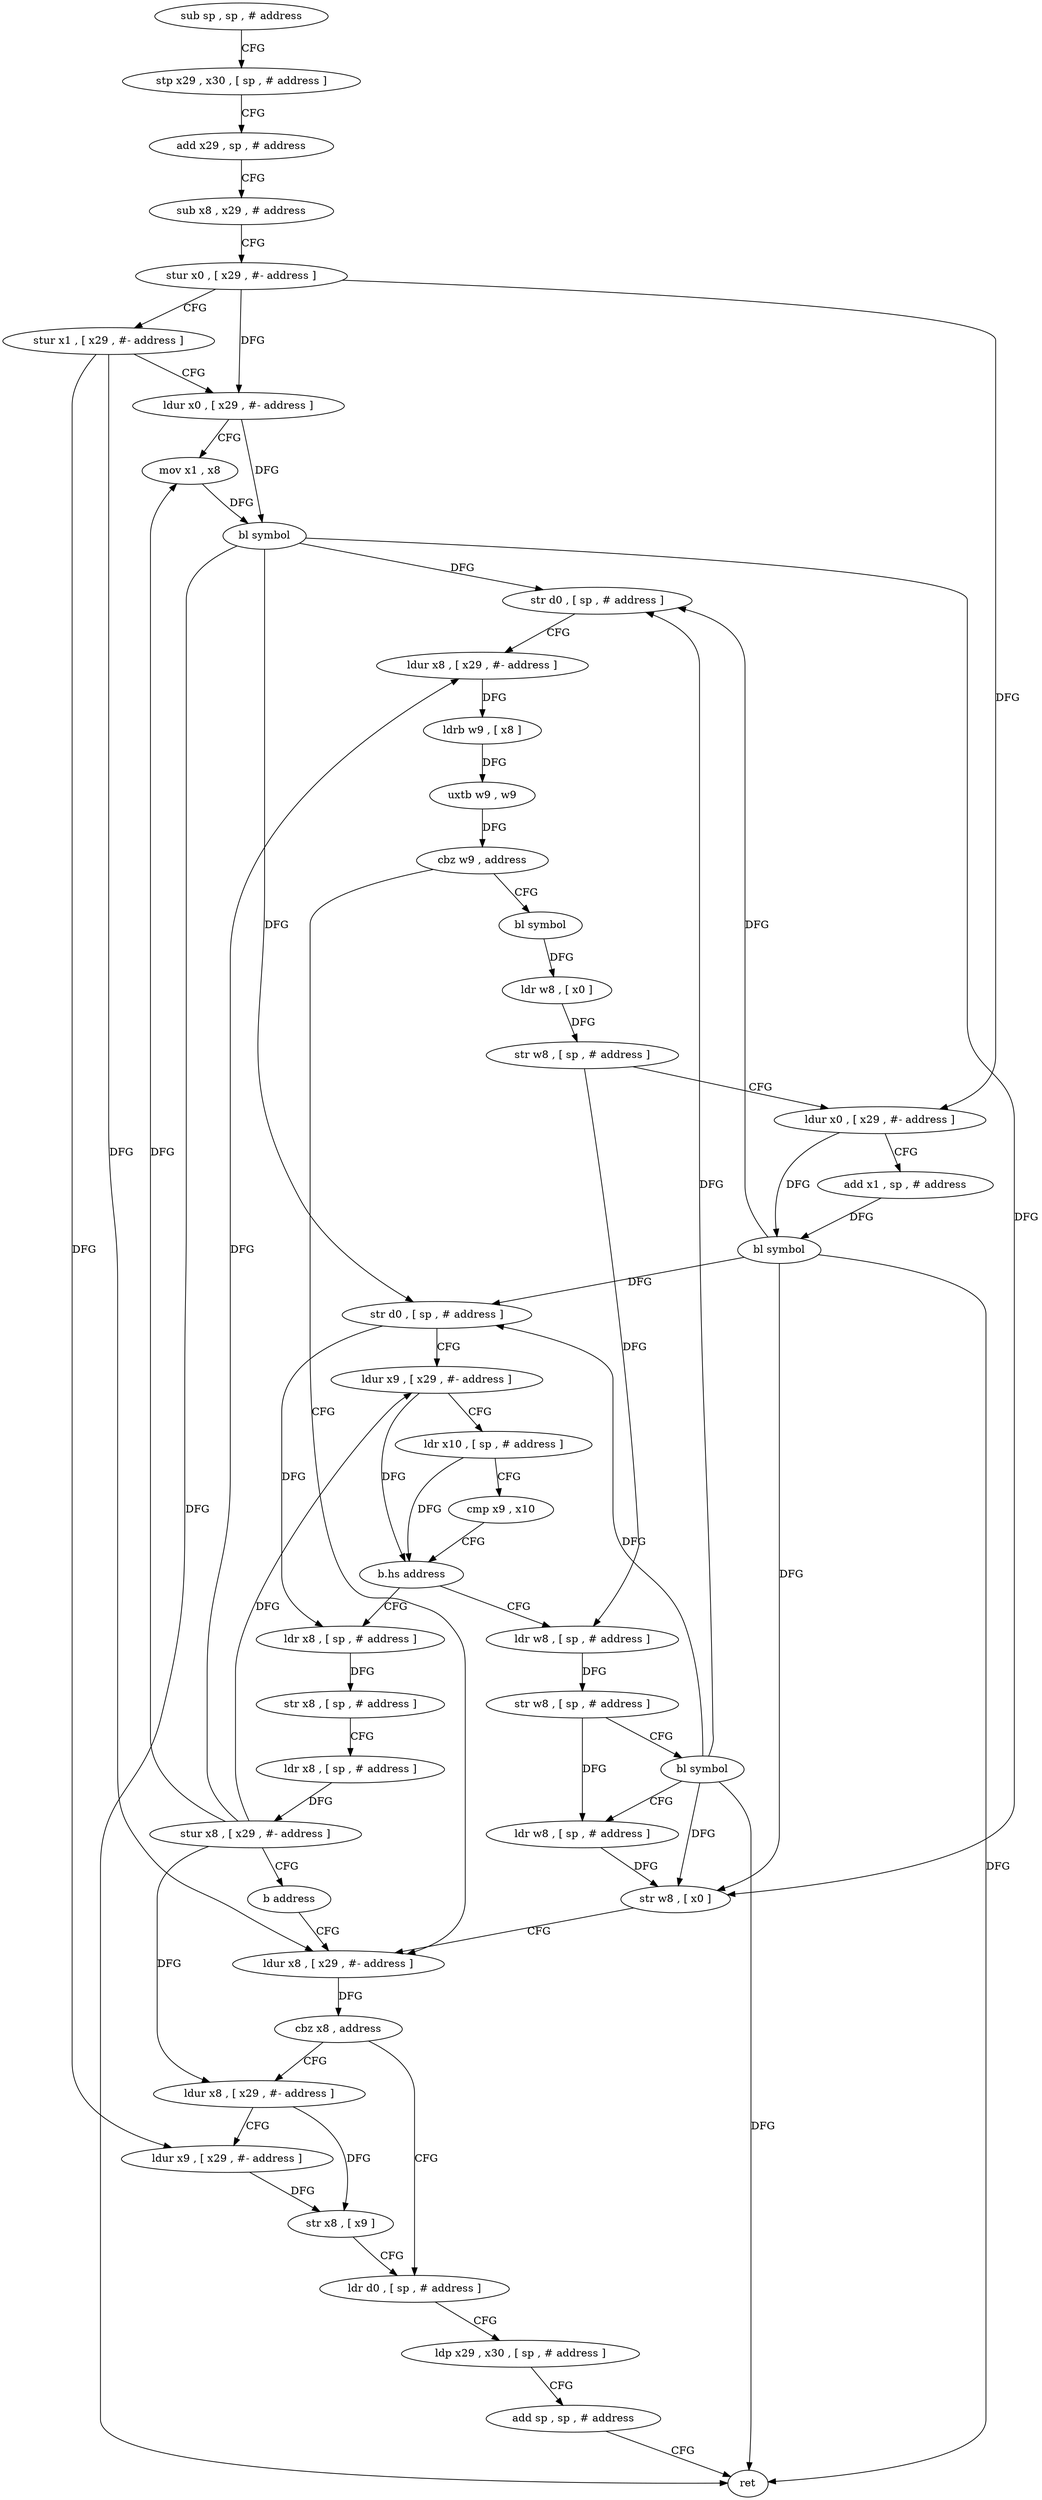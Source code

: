 digraph "func" {
"4201280" [label = "sub sp , sp , # address" ]
"4201284" [label = "stp x29 , x30 , [ sp , # address ]" ]
"4201288" [label = "add x29 , sp , # address" ]
"4201292" [label = "sub x8 , x29 , # address" ]
"4201296" [label = "stur x0 , [ x29 , #- address ]" ]
"4201300" [label = "stur x1 , [ x29 , #- address ]" ]
"4201304" [label = "ldur x0 , [ x29 , #- address ]" ]
"4201308" [label = "mov x1 , x8" ]
"4201312" [label = "bl symbol" ]
"4201316" [label = "str d0 , [ sp , # address ]" ]
"4201320" [label = "ldur x8 , [ x29 , #- address ]" ]
"4201324" [label = "ldrb w9 , [ x8 ]" ]
"4201328" [label = "uxtb w9 , w9" ]
"4201332" [label = "cbz w9 , address" ]
"4201420" [label = "ldur x8 , [ x29 , #- address ]" ]
"4201336" [label = "bl symbol" ]
"4201424" [label = "cbz x8 , address" ]
"4201440" [label = "ldr d0 , [ sp , # address ]" ]
"4201428" [label = "ldur x8 , [ x29 , #- address ]" ]
"4201340" [label = "ldr w8 , [ x0 ]" ]
"4201344" [label = "str w8 , [ sp , # address ]" ]
"4201348" [label = "ldur x0 , [ x29 , #- address ]" ]
"4201352" [label = "add x1 , sp , # address" ]
"4201356" [label = "bl symbol" ]
"4201360" [label = "str d0 , [ sp , # address ]" ]
"4201364" [label = "ldur x9 , [ x29 , #- address ]" ]
"4201368" [label = "ldr x10 , [ sp , # address ]" ]
"4201372" [label = "cmp x9 , x10" ]
"4201376" [label = "b.hs address" ]
"4201400" [label = "ldr w8 , [ sp , # address ]" ]
"4201380" [label = "ldr x8 , [ sp , # address ]" ]
"4201444" [label = "ldp x29 , x30 , [ sp , # address ]" ]
"4201448" [label = "add sp , sp , # address" ]
"4201452" [label = "ret" ]
"4201432" [label = "ldur x9 , [ x29 , #- address ]" ]
"4201436" [label = "str x8 , [ x9 ]" ]
"4201404" [label = "str w8 , [ sp , # address ]" ]
"4201408" [label = "bl symbol" ]
"4201412" [label = "ldr w8 , [ sp , # address ]" ]
"4201416" [label = "str w8 , [ x0 ]" ]
"4201384" [label = "str x8 , [ sp , # address ]" ]
"4201388" [label = "ldr x8 , [ sp , # address ]" ]
"4201392" [label = "stur x8 , [ x29 , #- address ]" ]
"4201396" [label = "b address" ]
"4201280" -> "4201284" [ label = "CFG" ]
"4201284" -> "4201288" [ label = "CFG" ]
"4201288" -> "4201292" [ label = "CFG" ]
"4201292" -> "4201296" [ label = "CFG" ]
"4201296" -> "4201300" [ label = "CFG" ]
"4201296" -> "4201304" [ label = "DFG" ]
"4201296" -> "4201348" [ label = "DFG" ]
"4201300" -> "4201304" [ label = "CFG" ]
"4201300" -> "4201420" [ label = "DFG" ]
"4201300" -> "4201432" [ label = "DFG" ]
"4201304" -> "4201308" [ label = "CFG" ]
"4201304" -> "4201312" [ label = "DFG" ]
"4201308" -> "4201312" [ label = "DFG" ]
"4201312" -> "4201316" [ label = "DFG" ]
"4201312" -> "4201452" [ label = "DFG" ]
"4201312" -> "4201416" [ label = "DFG" ]
"4201312" -> "4201360" [ label = "DFG" ]
"4201316" -> "4201320" [ label = "CFG" ]
"4201320" -> "4201324" [ label = "DFG" ]
"4201324" -> "4201328" [ label = "DFG" ]
"4201328" -> "4201332" [ label = "DFG" ]
"4201332" -> "4201420" [ label = "CFG" ]
"4201332" -> "4201336" [ label = "CFG" ]
"4201420" -> "4201424" [ label = "DFG" ]
"4201336" -> "4201340" [ label = "DFG" ]
"4201424" -> "4201440" [ label = "CFG" ]
"4201424" -> "4201428" [ label = "CFG" ]
"4201440" -> "4201444" [ label = "CFG" ]
"4201428" -> "4201432" [ label = "CFG" ]
"4201428" -> "4201436" [ label = "DFG" ]
"4201340" -> "4201344" [ label = "DFG" ]
"4201344" -> "4201348" [ label = "CFG" ]
"4201344" -> "4201400" [ label = "DFG" ]
"4201348" -> "4201352" [ label = "CFG" ]
"4201348" -> "4201356" [ label = "DFG" ]
"4201352" -> "4201356" [ label = "DFG" ]
"4201356" -> "4201360" [ label = "DFG" ]
"4201356" -> "4201316" [ label = "DFG" ]
"4201356" -> "4201452" [ label = "DFG" ]
"4201356" -> "4201416" [ label = "DFG" ]
"4201360" -> "4201364" [ label = "CFG" ]
"4201360" -> "4201380" [ label = "DFG" ]
"4201364" -> "4201368" [ label = "CFG" ]
"4201364" -> "4201376" [ label = "DFG" ]
"4201368" -> "4201372" [ label = "CFG" ]
"4201368" -> "4201376" [ label = "DFG" ]
"4201372" -> "4201376" [ label = "CFG" ]
"4201376" -> "4201400" [ label = "CFG" ]
"4201376" -> "4201380" [ label = "CFG" ]
"4201400" -> "4201404" [ label = "DFG" ]
"4201380" -> "4201384" [ label = "DFG" ]
"4201444" -> "4201448" [ label = "CFG" ]
"4201448" -> "4201452" [ label = "CFG" ]
"4201432" -> "4201436" [ label = "DFG" ]
"4201436" -> "4201440" [ label = "CFG" ]
"4201404" -> "4201408" [ label = "CFG" ]
"4201404" -> "4201412" [ label = "DFG" ]
"4201408" -> "4201412" [ label = "CFG" ]
"4201408" -> "4201316" [ label = "DFG" ]
"4201408" -> "4201360" [ label = "DFG" ]
"4201408" -> "4201452" [ label = "DFG" ]
"4201408" -> "4201416" [ label = "DFG" ]
"4201412" -> "4201416" [ label = "DFG" ]
"4201416" -> "4201420" [ label = "CFG" ]
"4201384" -> "4201388" [ label = "CFG" ]
"4201388" -> "4201392" [ label = "DFG" ]
"4201392" -> "4201396" [ label = "CFG" ]
"4201392" -> "4201308" [ label = "DFG" ]
"4201392" -> "4201320" [ label = "DFG" ]
"4201392" -> "4201364" [ label = "DFG" ]
"4201392" -> "4201428" [ label = "DFG" ]
"4201396" -> "4201420" [ label = "CFG" ]
}
